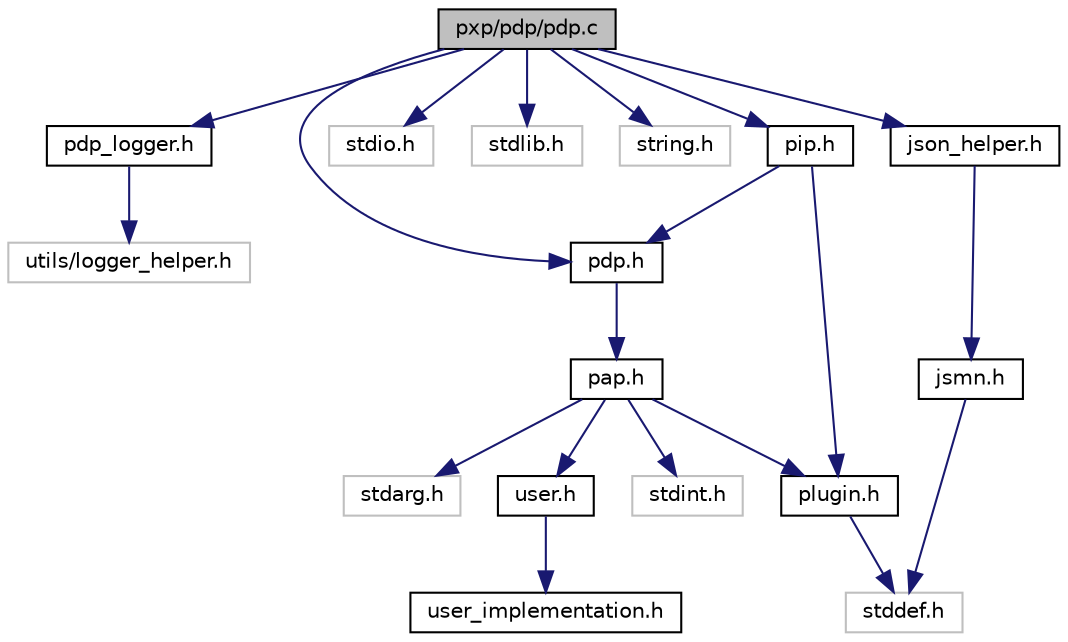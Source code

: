 digraph "pxp/pdp/pdp.c"
{
  edge [fontname="Helvetica",fontsize="10",labelfontname="Helvetica",labelfontsize="10"];
  node [fontname="Helvetica",fontsize="10",shape=record];
  Node0 [label="pxp/pdp/pdp.c",height=0.2,width=0.4,color="black", fillcolor="grey75", style="filled", fontcolor="black"];
  Node0 -> Node1 [color="midnightblue",fontsize="10",style="solid",fontname="Helvetica"];
  Node1 [label="pdp.h",height=0.2,width=0.4,color="black", fillcolor="white", style="filled",URL="$pdp_8h.html"];
  Node1 -> Node2 [color="midnightblue",fontsize="10",style="solid",fontname="Helvetica"];
  Node2 [label="pap.h",height=0.2,width=0.4,color="black", fillcolor="white", style="filled",URL="$pap_8h.html"];
  Node2 -> Node3 [color="midnightblue",fontsize="10",style="solid",fontname="Helvetica"];
  Node3 [label="stdarg.h",height=0.2,width=0.4,color="grey75", fillcolor="white", style="filled"];
  Node2 -> Node4 [color="midnightblue",fontsize="10",style="solid",fontname="Helvetica"];
  Node4 [label="stdint.h",height=0.2,width=0.4,color="grey75", fillcolor="white", style="filled"];
  Node2 -> Node5 [color="midnightblue",fontsize="10",style="solid",fontname="Helvetica"];
  Node5 [label="plugin.h",height=0.2,width=0.4,color="black", fillcolor="white", style="filled",URL="$plugin_8h.html"];
  Node5 -> Node6 [color="midnightblue",fontsize="10",style="solid",fontname="Helvetica"];
  Node6 [label="stddef.h",height=0.2,width=0.4,color="grey75", fillcolor="white", style="filled"];
  Node2 -> Node7 [color="midnightblue",fontsize="10",style="solid",fontname="Helvetica"];
  Node7 [label="user.h",height=0.2,width=0.4,color="black", fillcolor="white", style="filled",URL="$user_8h.html"];
  Node7 -> Node8 [color="midnightblue",fontsize="10",style="solid",fontname="Helvetica"];
  Node8 [label="user_implementation.h",height=0.2,width=0.4,color="black", fillcolor="white", style="filled",URL="$user__implementation_8h.html"];
  Node0 -> Node9 [color="midnightblue",fontsize="10",style="solid",fontname="Helvetica"];
  Node9 [label="pdp_logger.h",height=0.2,width=0.4,color="black", fillcolor="white", style="filled",URL="$pdp__logger_8h.html"];
  Node9 -> Node10 [color="midnightblue",fontsize="10",style="solid",fontname="Helvetica"];
  Node10 [label="utils/logger_helper.h",height=0.2,width=0.4,color="grey75", fillcolor="white", style="filled"];
  Node0 -> Node11 [color="midnightblue",fontsize="10",style="solid",fontname="Helvetica"];
  Node11 [label="stdio.h",height=0.2,width=0.4,color="grey75", fillcolor="white", style="filled"];
  Node0 -> Node12 [color="midnightblue",fontsize="10",style="solid",fontname="Helvetica"];
  Node12 [label="stdlib.h",height=0.2,width=0.4,color="grey75", fillcolor="white", style="filled"];
  Node0 -> Node13 [color="midnightblue",fontsize="10",style="solid",fontname="Helvetica"];
  Node13 [label="string.h",height=0.2,width=0.4,color="grey75", fillcolor="white", style="filled"];
  Node0 -> Node14 [color="midnightblue",fontsize="10",style="solid",fontname="Helvetica"];
  Node14 [label="json_helper.h",height=0.2,width=0.4,color="black", fillcolor="white", style="filled",URL="$json__helper_8h.html"];
  Node14 -> Node15 [color="midnightblue",fontsize="10",style="solid",fontname="Helvetica"];
  Node15 [label="jsmn.h",height=0.2,width=0.4,color="black", fillcolor="white", style="filled",URL="$jsmn_8h.html"];
  Node15 -> Node6 [color="midnightblue",fontsize="10",style="solid",fontname="Helvetica"];
  Node0 -> Node16 [color="midnightblue",fontsize="10",style="solid",fontname="Helvetica"];
  Node16 [label="pip.h",height=0.2,width=0.4,color="black", fillcolor="white", style="filled",URL="$pip_8h.html"];
  Node16 -> Node1 [color="midnightblue",fontsize="10",style="solid",fontname="Helvetica"];
  Node16 -> Node5 [color="midnightblue",fontsize="10",style="solid",fontname="Helvetica"];
}
